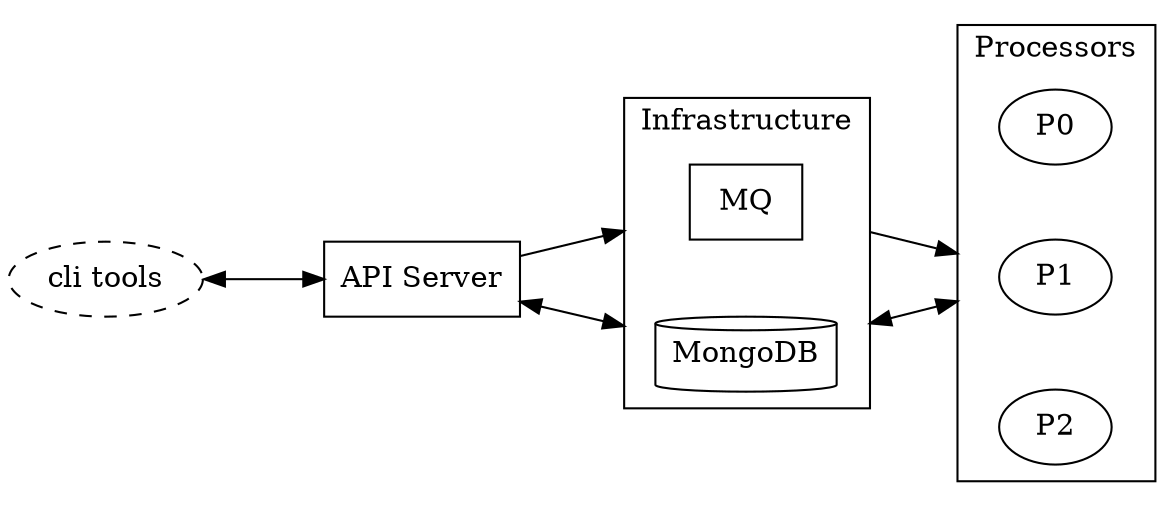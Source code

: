digraph G {

    ranksep=0.8;

    graph [compound=true];

    subgraph cluster_infra {
        label = "Infrastructure";

        MQ[shape=record, label="MQ"];
        DB[shape=cylinder, label="MongoDB"];
    }
    subgraph cluster_processor {
        label = "Processors";
        node [shape=oval];

        P0
        P1
        P2
    }

    // Node Attributes
    nodesep=0.5;
    
    CLI[label="cli tools", style=dashed];
    API[shape=box, label="API Server"];
    
    rankdir=LR;
    
    // Relationship of Nodes
    CLI -> API[dir=both];
    API -> MQ[shape=normal lhead=cluster_infra];
    MQ  -> P1[ltail=cluster_infra lhead=cluster_processor];
    P1  -> DB [dir=both ltail=cluster_processor lhead=cluster_infra];
    API -> DB [dir=both lhead=cluster_infra];
}
